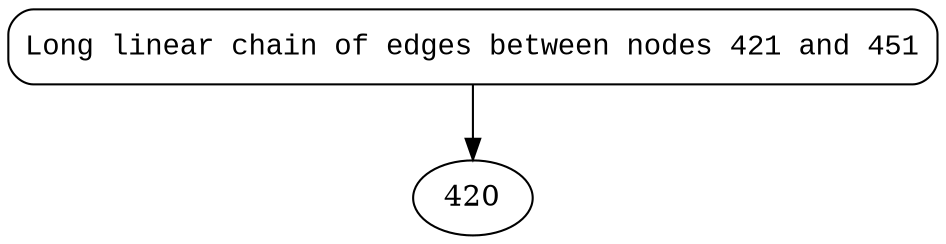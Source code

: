 digraph block322 {
421 [style="filled,bold" penwidth="1" fillcolor="white" fontname="Courier New" shape="Mrecord" label="Long linear chain of edges between nodes 421 and 451"]
421 -> 420[label=""]
}